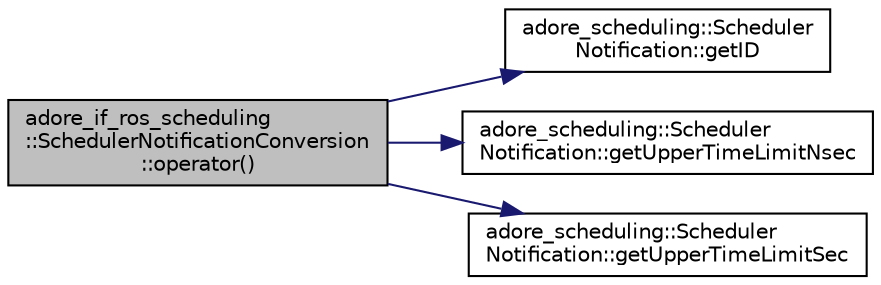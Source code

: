 digraph "adore_if_ros_scheduling::SchedulerNotificationConversion::operator()"
{
 // LATEX_PDF_SIZE
  edge [fontname="Helvetica",fontsize="10",labelfontname="Helvetica",labelfontsize="10"];
  node [fontname="Helvetica",fontsize="10",shape=record];
  rankdir="LR";
  Node1 [label="adore_if_ros_scheduling\l::SchedulerNotificationConversion\l::operator()",height=0.2,width=0.4,color="black", fillcolor="grey75", style="filled", fontcolor="black",tooltip=" "];
  Node1 -> Node2 [color="midnightblue",fontsize="10",style="solid",fontname="Helvetica"];
  Node2 [label="adore_scheduling::Scheduler\lNotification::getID",height=0.2,width=0.4,color="black", fillcolor="white", style="filled",URL="$classadore__scheduling_1_1SchedulerNotification.html#ad93cc008929564294ada369d02d32c4c",tooltip=" "];
  Node1 -> Node3 [color="midnightblue",fontsize="10",style="solid",fontname="Helvetica"];
  Node3 [label="adore_scheduling::Scheduler\lNotification::getUpperTimeLimitNsec",height=0.2,width=0.4,color="black", fillcolor="white", style="filled",URL="$classadore__scheduling_1_1SchedulerNotification.html#ac4d13ae1cb1a408bdde7a56fdd016e77",tooltip=" "];
  Node1 -> Node4 [color="midnightblue",fontsize="10",style="solid",fontname="Helvetica"];
  Node4 [label="adore_scheduling::Scheduler\lNotification::getUpperTimeLimitSec",height=0.2,width=0.4,color="black", fillcolor="white", style="filled",URL="$classadore__scheduling_1_1SchedulerNotification.html#a55ff198f567bd5c22516215e125da369",tooltip=" "];
}

